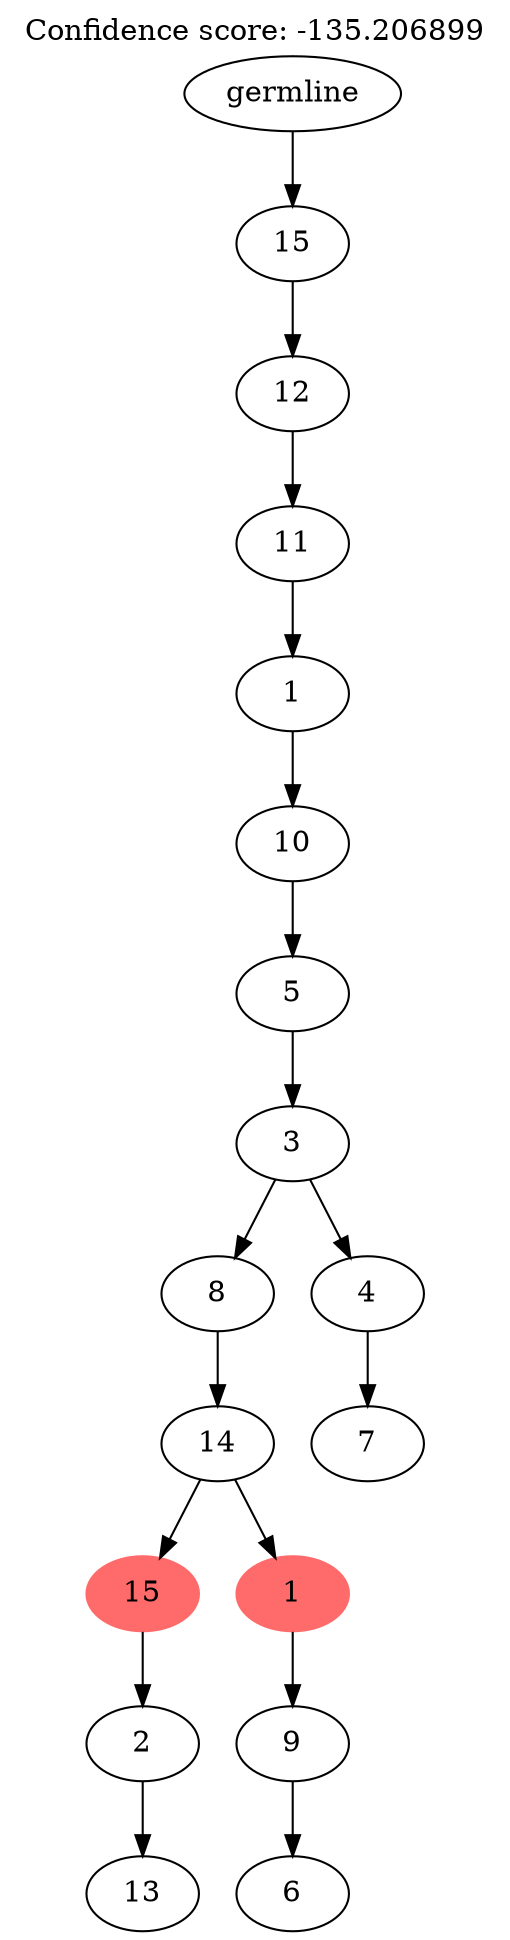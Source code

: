 digraph g {
	"16" -> "17";
	"17" [label="13"];
	"15" -> "16";
	"16" [label="2"];
	"13" -> "14";
	"14" [label="6"];
	"12" -> "13";
	"13" [label="9"];
	"11" -> "12";
	"12" [color=indianred1, style=filled, label="1"];
	"11" -> "15";
	"15" [color=indianred1, style=filled, label="15"];
	"10" -> "11";
	"11" [label="14"];
	"8" -> "9";
	"9" [label="7"];
	"7" -> "8";
	"8" [label="4"];
	"7" -> "10";
	"10" [label="8"];
	"6" -> "7";
	"7" [label="3"];
	"5" -> "6";
	"6" [label="5"];
	"4" -> "5";
	"5" [label="10"];
	"3" -> "4";
	"4" [label="1"];
	"2" -> "3";
	"3" [label="11"];
	"1" -> "2";
	"2" [label="12"];
	"0" -> "1";
	"1" [label="15"];
	"0" [label="germline"];
	labelloc="t";
	label="Confidence score: -135.206899";
}

